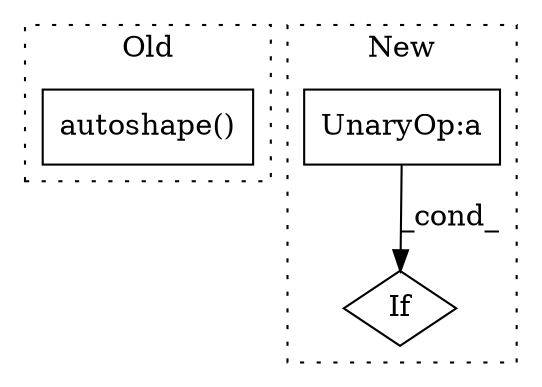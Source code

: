 digraph G {
subgraph cluster0 {
1 [label="autoshape()" a="75" s="2442" l="17" shape="box"];
label = "Old";
style="dotted";
}
subgraph cluster1 {
2 [label="If" a="96" s="1267" l="3" shape="diamond"];
3 [label="UnaryOp:a" a="61" s="1270" l="11" shape="box"];
label = "New";
style="dotted";
}
3 -> 2 [label="_cond_"];
}